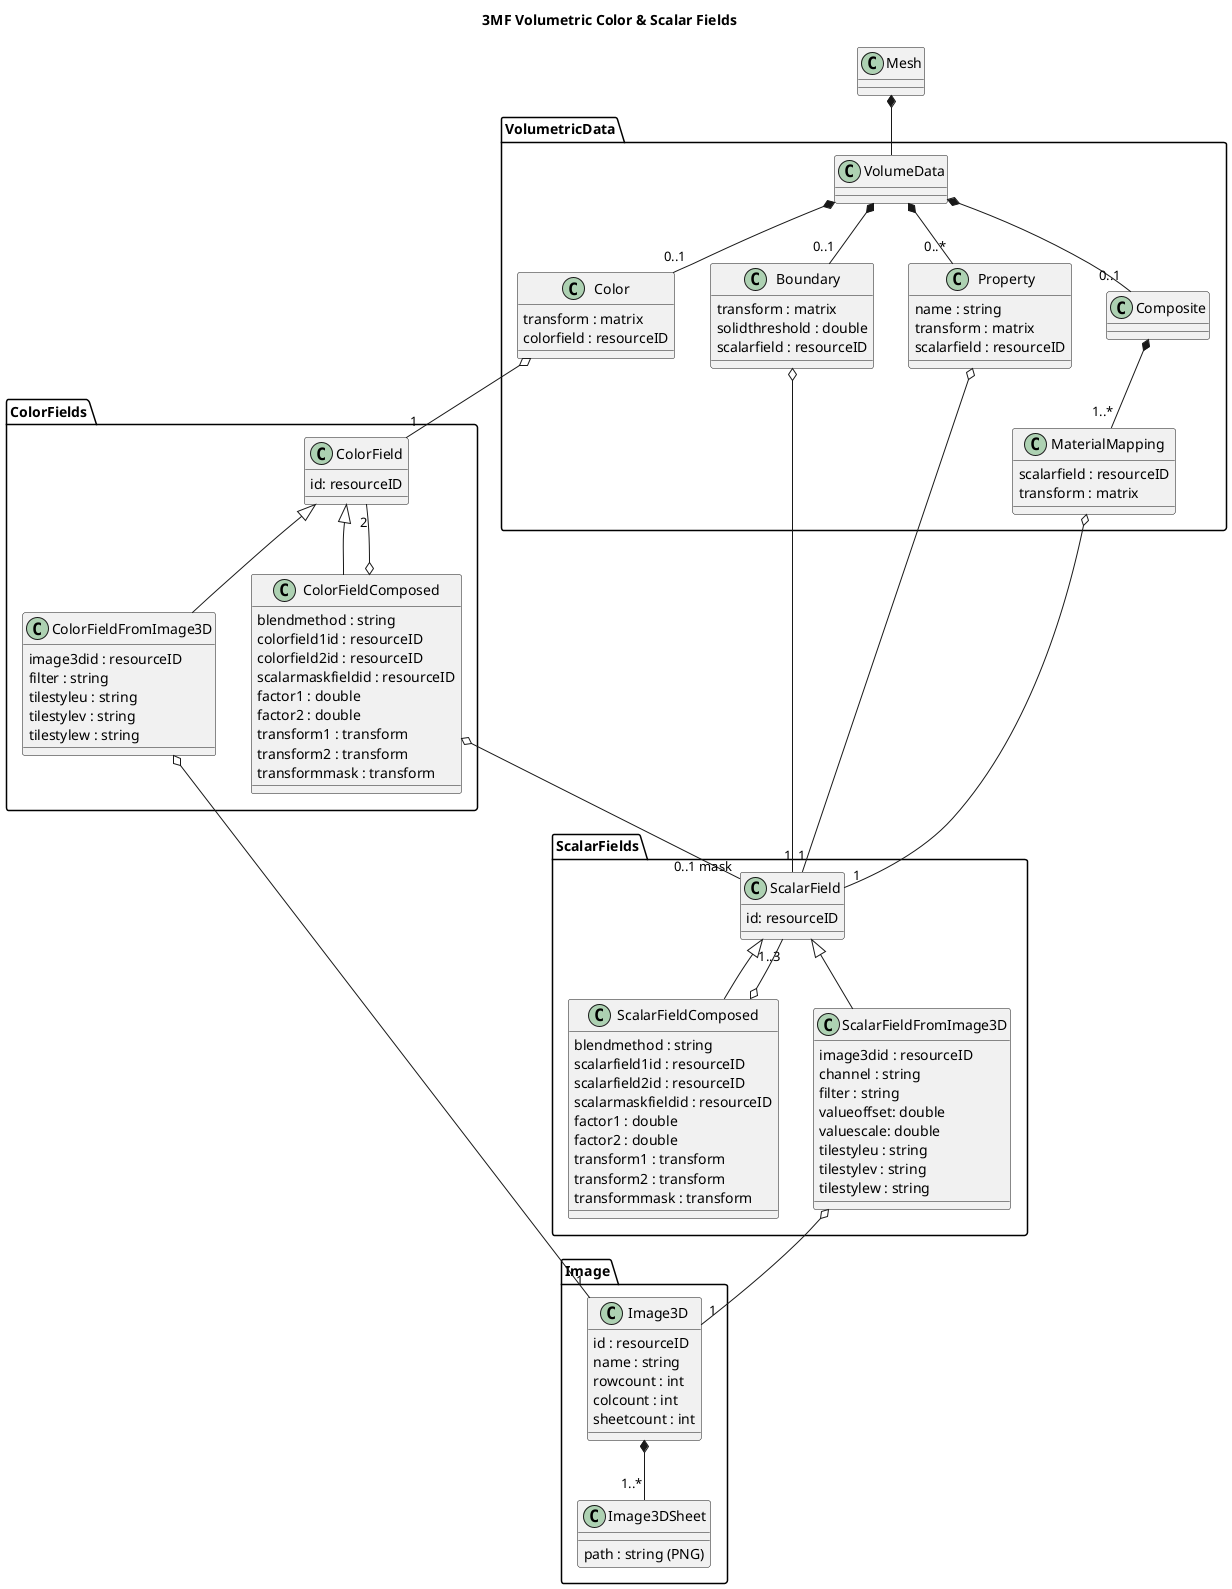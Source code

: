 @startuml

title 3MF Volumetric Color & Scalar Fields

package Image
{
    Class Image3D
    {
        id : resourceID
        name : string
        rowcount : int
        colcount : int
        sheetcount : int
    }

    Class Image3DSheet
    {
        path : string (PNG)
    }

    Image3D *-- "1..*" Image3DSheet
}

package ScalarFields
{
    Class ScalarField
    {
        id: resourceID
    }

    Class ScalarFieldComposed extends ScalarField
    {
        blendmethod : string
        scalarfield1id : resourceID
        scalarfield2id : resourceID
        scalarmaskfieldid : resourceID
        factor1 : double
        factor2 : double
        transform1 : transform
        transform2 : transform
        transformmask : transform
    }

    Class ScalarFieldFromImage3D extends ScalarField
    {
        image3did : resourceID
        channel : string
        filter : string
        valueoffset: double
        valuescale: double
        tilestyleu : string
        tilestylev : string
        tilestylew : string
    }

    ScalarFieldComposed o-- "1..3" ScalarField
    ScalarFieldFromImage3D o-- "1" Image3D
}

package ColorFields
{
    Class ColorField
    {
        id: resourceID
    }

    Class ColorFieldComposed extends ColorField
    {
        blendmethod : string
        colorfield1id : resourceID
        colorfield2id : resourceID
        scalarmaskfieldid : resourceID
        factor1 : double
        factor2 : double
        transform1 : transform
        transform2 : transform
        transformmask : transform
    }

    Class ColorFieldFromImage3D extends ColorField
    {
        image3did : resourceID
        filter : string
        tilestyleu : string
        tilestylev : string
        tilestylew : string
    }

    ColorFieldComposed o-- "2" ColorField
    ColorFieldComposed o-- "0..1 mask" ScalarField
    ColorFieldFromImage3D o-- "1" Image3D
}

package VolumetricData
{
    Class VolumeData

    Class Boundary
    {
        transform : matrix
        solidthreshold : double
        scalarfield : resourceID
    }

    Class Color
    {
        transform : matrix
        colorfield : resourceID
    }

    Class Property
    {
        name : string
        transform : matrix
        scalarfield : resourceID
    }

    Class Composite
    {
    }

    Class MaterialMapping
    {
        scalarfield : resourceID
        transform : matrix
    }        

    VolumeData *-- "0..1" Boundary
    VolumeData *-- "0..1" Color
    VolumeData *-- "0..*" Property
    VolumeData *-- "0..1" Composite
    Composite *-- "1..*" MaterialMapping

    Boundary o-- "1" ScalarField
    Color o-- "1" ColorField
    Property o-- "1" ScalarField
    MaterialMapping o-- "1" ScalarField
}

Class Mesh
Mesh *-- VolumeData

@enduml
